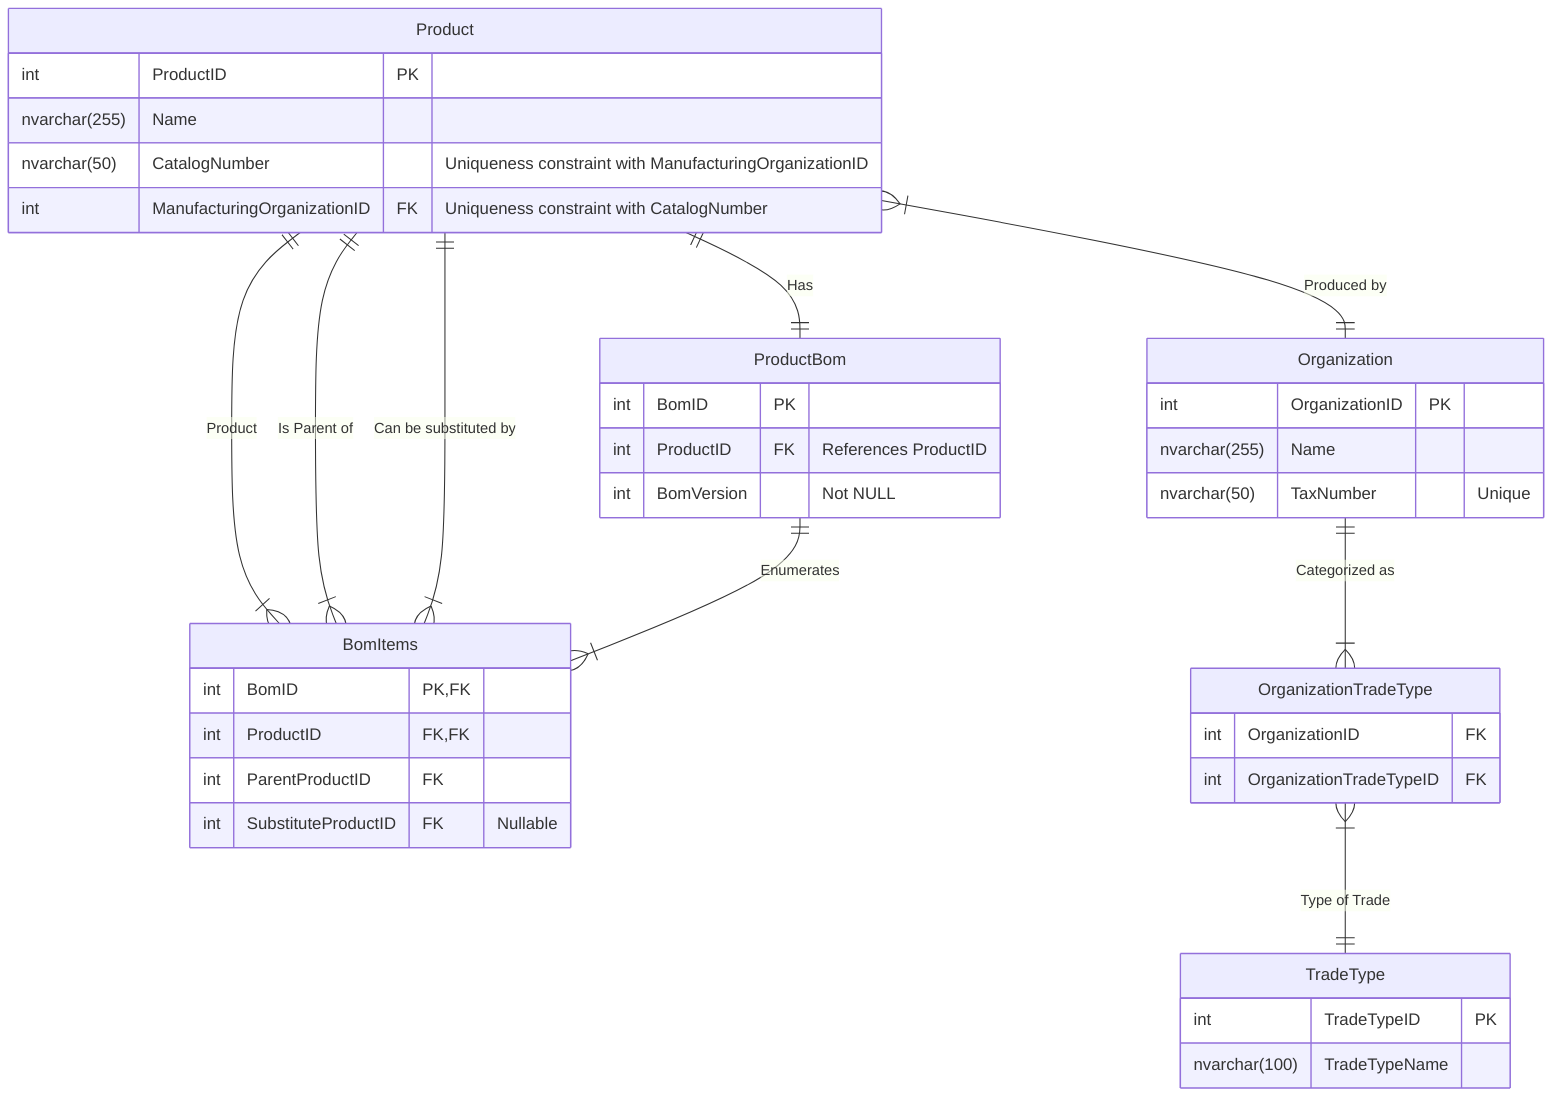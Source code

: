 erDiagram

    Product {
        int ProductID PK 
        nvarchar(255) Name
        nvarchar(50) CatalogNumber "Uniqueness constraint with ManufacturingOrganizationID"
        int ManufacturingOrganizationID FK "Uniqueness constraint with CatalogNumber"
    }

    ProductBom{
        int BomID PK
        int ProductID FK "References ProductID"
        int BomVersion  "Not NULL                                         "
    }

    BomItems{
        int BomID PK, FK
        int ProductID FK, FK 
        int ParentProductID FK 
        int SubstituteProductID FK "Nullable"
    }

    Organization {
        int OrganizationID PK
        nvarchar(255) Name
        nvarchar(50) TaxNumber "Unique"
    }

    OrganizationTradeType {
        int OrganizationID FK 
        int OrganizationTradeTypeID FK 
    }

    TradeType {
        int TradeTypeID PK
        nvarchar(100) TradeTypeName
    }

    Product ||--|| ProductBom : "Has"
    Product ||--|{ BomItems : "Product" 
    Product ||--|{ BomItems : "Is Parent of" 
    Product ||--|{ BomItems : "Can be substituted by" 
    ProductBom ||--|{ BomItems : "Enumerates" 
    Product }|--|| Organization : "Produced by"
    Organization ||--|{ OrganizationTradeType : "Categorized as"
    OrganizationTradeType }|--|| TradeType : "Type of Trade"